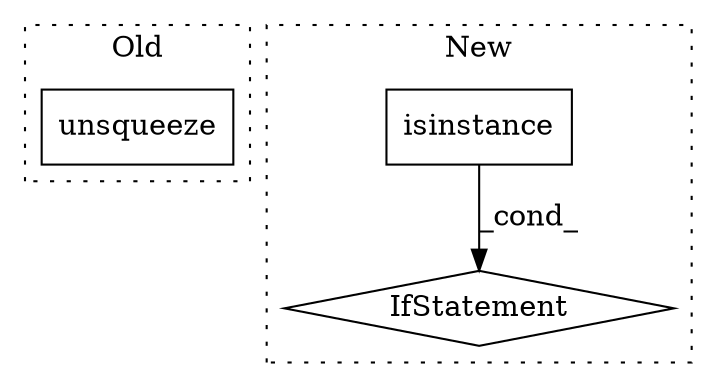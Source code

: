 digraph G {
subgraph cluster0 {
1 [label="unsqueeze" a="32" s="2736,2747" l="10,1" shape="box"];
label = "Old";
style="dotted";
}
subgraph cluster1 {
2 [label="isinstance" a="32" s="2755,2771" l="11,1" shape="box"];
3 [label="IfStatement" a="25" s="2772" l="3" shape="diamond"];
label = "New";
style="dotted";
}
2 -> 3 [label="_cond_"];
}